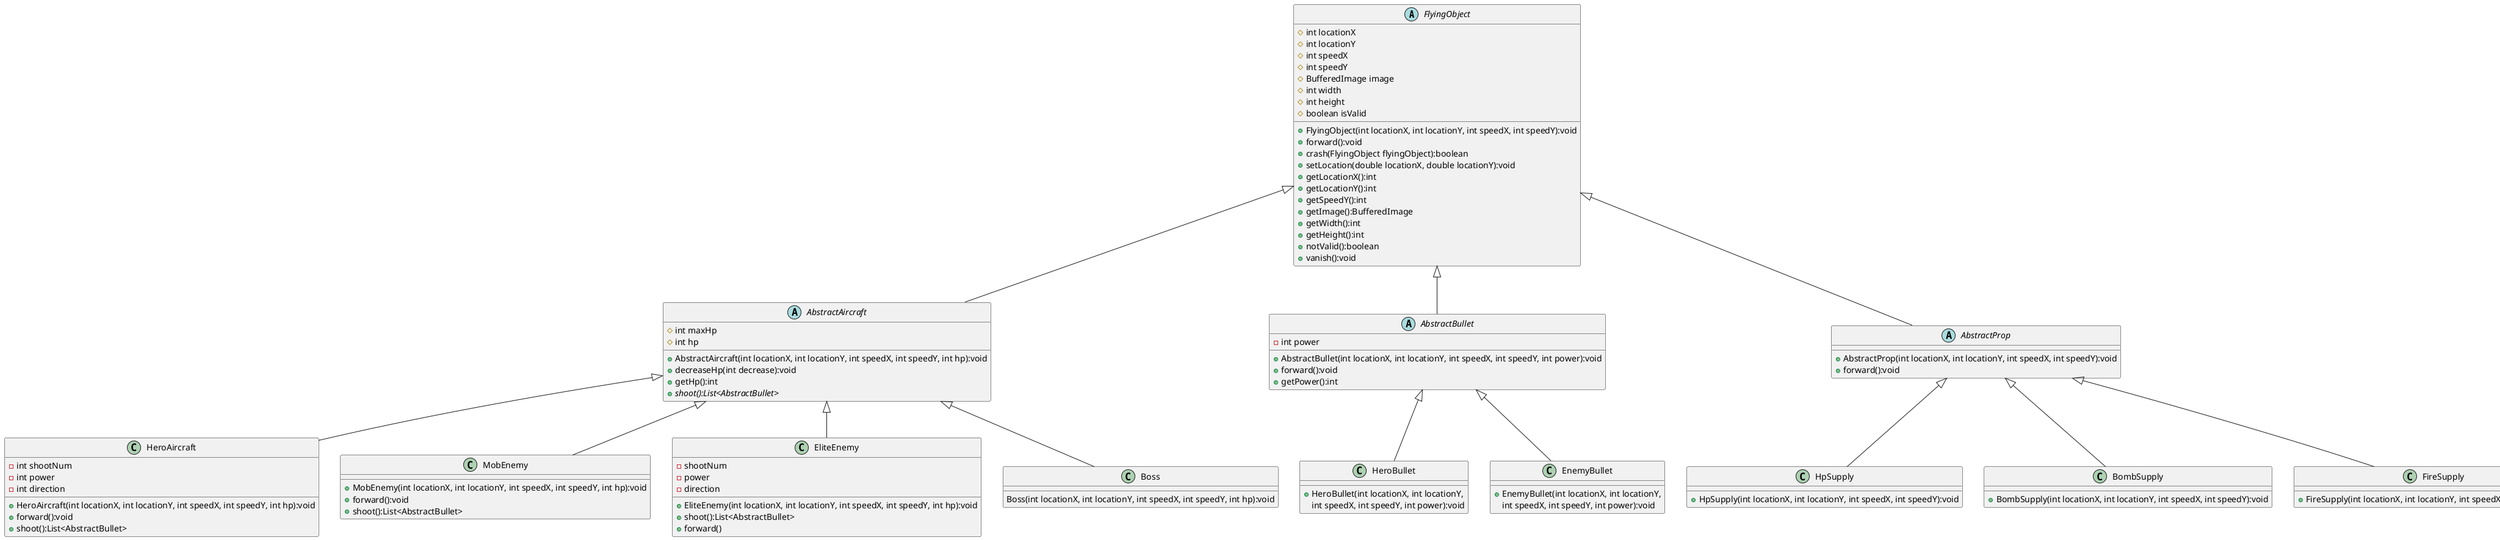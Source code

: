 @startuml
'https://plantuml.com/class-diagram

abstract class FlyingObject
{
    # int locationX
    # int locationY
    # int speedX
    # int speedY
    # BufferedImage image
    # int width
    # int height
    # boolean isValid

    + FlyingObject(int locationX, int locationY, int speedX, int speedY):void
    + forward():void
    + crash(FlyingObject flyingObject):boolean
    + setLocation(double locationX, double locationY):void
    + getLocationX():int
    + getLocationY():int
    + getSpeedY():int
    + getImage():BufferedImage
    + getWidth():int
    + getHeight():int
    + notValid():boolean
    + vanish():void
}
abstract class AbstractAircraft
{
	# int maxHp
    # int hp
    + AbstractAircraft(int locationX, int locationY, int speedX, int speedY, int hp):void
    + decreaseHp(int decrease):void
    + getHp():int
    + {abstract} shoot():List<AbstractBullet>
 }

abstract class AbstractBullet
{
    - int power
    + AbstractBullet(int locationX, int locationY, int speedX, int speedY, int power):void
    + forward():void
	+ getPower():int
}
abstract class AbstractProp{
    +AbstractProp(int locationX, int locationY, int speedX, int speedY):void
    +forward():void
}
FlyingObject <|-- AbstractAircraft
FlyingObject <|-- AbstractBullet
FlyingObject <|-- AbstractProp

AbstractAircraft <|-- HeroAircraft
AbstractAircraft <|-- MobEnemy
AbstractAircraft <|-- EliteEnemy
AbstractAircraft <|-- Boss

AbstractBullet <|-- HeroBullet
AbstractBullet <|-- EnemyBullet

AbstractProp <|-- HpSupply
AbstractProp <|-- BombSupply
AbstractProp <|-- FireSupply



class HeroAircraft {
    - int shootNum
    - int power
    - int direction
    + HeroAircraft(int locationX, int locationY, int speedX, int speedY, int hp):void
    + forward():void
    + shoot():List<AbstractBullet>
}

class MobEnemy {
    + MobEnemy(int locationX, int locationY, int speedX, int speedY, int hp):void
    + forward():void
    + shoot():List<AbstractBullet>
}

class EliteEnemy{
    -shootNum
    -power
    -direction
    +EliteEnemy(int locationX, int locationY, int speedX, int speedY, int hp):void
    +shoot():List<AbstractBullet>
    +forward()
}

class Boss{
    Boss(int locationX, int locationY, int speedX, int speedY, int hp):void
}

class HeroBullet {
    + HeroBullet(int locationX, int locationY,
     int speedX, int speedY, int power):void
}

class EnemyBullet {
    + EnemyBullet(int locationX, int locationY,
     int speedX, int speedY, int power):void
}

class HpSupply{
    + HpSupply(int locationX, int locationY, int speedX, int speedY):void
}

class BombSupply{
    + BombSupply(int locationX, int locationY, int speedX, int speedY):void
}

class FireSupply{
    + FireSupply(int locationX, int locationY, int speedX, int speedY):void
}

@enduml